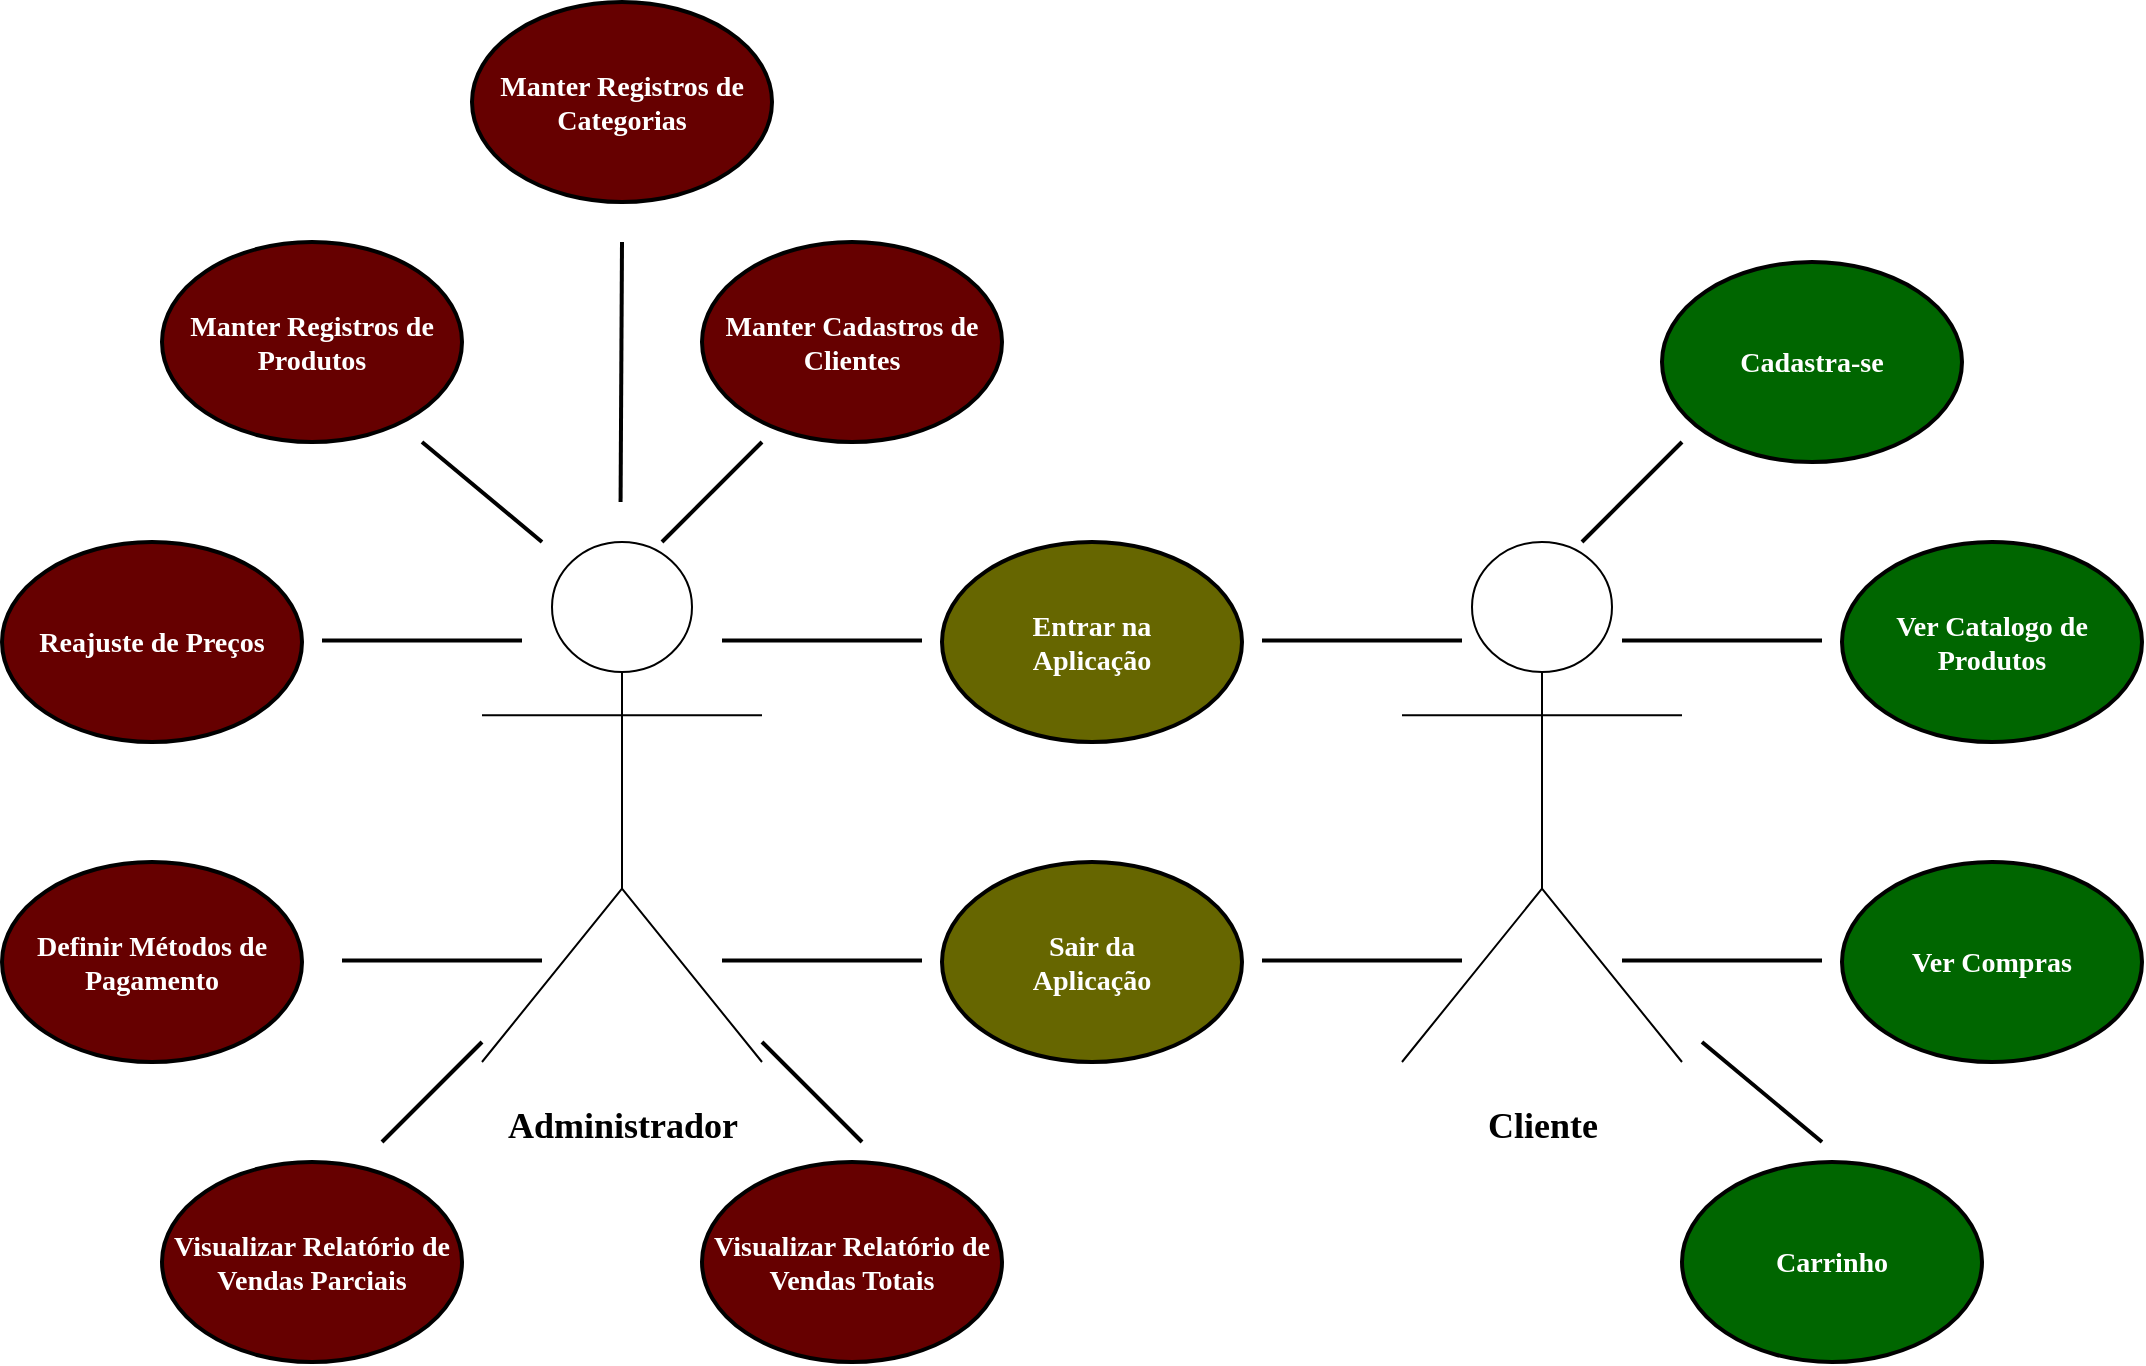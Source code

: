 <mxfile version="26.0.10">
  <diagram name="Página-1" id="1nDQp7tsxFsnxolAf3Ik">
    <mxGraphModel dx="2294" dy="1949" grid="1" gridSize="10" guides="1" tooltips="1" connect="1" arrows="1" fold="1" page="1" pageScale="1" pageWidth="827" pageHeight="1169" math="0" shadow="0">
      <root>
        <mxCell id="0" />
        <mxCell id="1" parent="0" />
        <mxCell id="1qVYXdqbrRdGlsdLRYkd-1" value="&lt;h2&gt;&lt;font face=&quot;Verdana&quot;&gt;Cliente&lt;/font&gt;&lt;/h2&gt;" style="shape=umlActor;verticalLabelPosition=bottom;verticalAlign=top;html=1;" vertex="1" parent="1">
          <mxGeometry x="590" y="150" width="140" height="260" as="geometry" />
        </mxCell>
        <mxCell id="1qVYXdqbrRdGlsdLRYkd-4" value="&lt;h2&gt;&lt;font face=&quot;Verdana&quot;&gt;Administrador&lt;/font&gt;&lt;/h2&gt;" style="shape=umlActor;verticalLabelPosition=bottom;verticalAlign=top;html=1;" vertex="1" parent="1">
          <mxGeometry x="130" y="150" width="140" height="260" as="geometry" />
        </mxCell>
        <mxCell id="1qVYXdqbrRdGlsdLRYkd-5" value="&lt;h3&gt;&lt;span&gt;&lt;font style=&quot;color: rgb(255, 255, 255);&quot;&gt;&lt;font style=&quot;&quot;&gt;Entrar na&lt;br&gt;&lt;/font&gt;&lt;/font&gt;&lt;/span&gt;&lt;span&gt;&lt;font style=&quot;color: rgb(255, 255, 255);&quot;&gt;&lt;font style=&quot;&quot;&gt;Aplicação&lt;/font&gt;&lt;/font&gt;&lt;/span&gt;&lt;/h3&gt;" style="strokeWidth=2;html=1;shape=mxgraph.flowchart.start_1;whiteSpace=wrap;fillColor=#666600;strokeColor=default;fontFamily=Verdana;" vertex="1" parent="1">
          <mxGeometry x="360" y="150" width="150" height="100" as="geometry" />
        </mxCell>
        <mxCell id="1qVYXdqbrRdGlsdLRYkd-7" value="&lt;h3&gt;&lt;font style=&quot;color: rgb(255, 255, 255);&quot;&gt;&lt;font&gt;Sair da&lt;br&gt;&lt;/font&gt;&lt;/font&gt;&lt;font style=&quot;color: rgb(255, 255, 255);&quot;&gt;&lt;font&gt;Aplicação&lt;/font&gt;&lt;/font&gt;&lt;/h3&gt;" style="strokeWidth=2;html=1;shape=mxgraph.flowchart.start_1;whiteSpace=wrap;fillColor=#666600;strokeColor=default;fontFamily=Verdana;" vertex="1" parent="1">
          <mxGeometry x="360" y="310" width="150" height="100" as="geometry" />
        </mxCell>
        <mxCell id="1qVYXdqbrRdGlsdLRYkd-9" value="&lt;h3&gt;&lt;font color=&quot;#ffffff&quot;&gt;Cadastra-se&lt;/font&gt;&lt;/h3&gt;" style="strokeWidth=2;html=1;shape=mxgraph.flowchart.start_1;whiteSpace=wrap;fillColor=#006600;strokeColor=default;fontFamily=Verdana;" vertex="1" parent="1">
          <mxGeometry x="720" y="10" width="150" height="100" as="geometry" />
        </mxCell>
        <mxCell id="1qVYXdqbrRdGlsdLRYkd-10" value="&lt;h3&gt;&lt;font color=&quot;#ffffff&quot;&gt;Ver Catalogo de Produtos&lt;/font&gt;&lt;/h3&gt;" style="strokeWidth=2;html=1;shape=mxgraph.flowchart.start_1;whiteSpace=wrap;fillColor=#006600;strokeColor=default;fontFamily=Verdana;" vertex="1" parent="1">
          <mxGeometry x="810" y="150" width="150" height="100" as="geometry" />
        </mxCell>
        <mxCell id="1qVYXdqbrRdGlsdLRYkd-11" value="&lt;h3&gt;&lt;font color=&quot;#ffffff&quot;&gt;Ver Compras&lt;/font&gt;&lt;/h3&gt;" style="strokeWidth=2;html=1;shape=mxgraph.flowchart.start_1;whiteSpace=wrap;fillColor=#006600;strokeColor=default;fontFamily=Verdana;" vertex="1" parent="1">
          <mxGeometry x="810" y="310" width="150" height="100" as="geometry" />
        </mxCell>
        <mxCell id="1qVYXdqbrRdGlsdLRYkd-12" value="&lt;h3&gt;&lt;font color=&quot;#ffffff&quot;&gt;Carrinho&lt;/font&gt;&lt;/h3&gt;" style="strokeWidth=2;html=1;shape=mxgraph.flowchart.start_1;whiteSpace=wrap;fillColor=#006600;strokeColor=default;fontFamily=Verdana;" vertex="1" parent="1">
          <mxGeometry x="730" y="460" width="150" height="100" as="geometry" />
        </mxCell>
        <mxCell id="1qVYXdqbrRdGlsdLRYkd-15" value="&lt;h3&gt;&lt;font color=&quot;#ffffff&quot;&gt;Manter Registros de Categorias&lt;/font&gt;&lt;/h3&gt;" style="strokeWidth=2;html=1;shape=mxgraph.flowchart.start_1;whiteSpace=wrap;fillColor=#660000;strokeColor=default;fontFamily=Verdana;" vertex="1" parent="1">
          <mxGeometry x="125" y="-120" width="150" height="100" as="geometry" />
        </mxCell>
        <mxCell id="1qVYXdqbrRdGlsdLRYkd-16" value="&lt;h3&gt;&lt;font color=&quot;#ffffff&quot;&gt;Manter Cadastros de Clientes&lt;/font&gt;&lt;/h3&gt;" style="strokeWidth=2;html=1;shape=mxgraph.flowchart.start_1;whiteSpace=wrap;fillColor=#660000;strokeColor=default;fontFamily=Verdana;" vertex="1" parent="1">
          <mxGeometry x="240" width="150" height="100" as="geometry" />
        </mxCell>
        <mxCell id="1qVYXdqbrRdGlsdLRYkd-17" value="&lt;h3&gt;&lt;font color=&quot;#ffffff&quot;&gt;Manter Registros de Produtos&lt;/font&gt;&lt;/h3&gt;" style="strokeWidth=2;html=1;shape=mxgraph.flowchart.start_1;whiteSpace=wrap;fillColor=#660000;strokeColor=default;fontFamily=Verdana;" vertex="1" parent="1">
          <mxGeometry x="-30" width="150" height="100" as="geometry" />
        </mxCell>
        <mxCell id="1qVYXdqbrRdGlsdLRYkd-18" value="&lt;h3&gt;&lt;font color=&quot;#ffffff&quot;&gt;Visualizar Relatório de Vendas Parciais&lt;/font&gt;&lt;/h3&gt;" style="strokeWidth=2;html=1;shape=mxgraph.flowchart.start_1;whiteSpace=wrap;fillColor=#660000;strokeColor=default;fontFamily=Verdana;" vertex="1" parent="1">
          <mxGeometry x="-30" y="460" width="150" height="100" as="geometry" />
        </mxCell>
        <mxCell id="1qVYXdqbrRdGlsdLRYkd-19" value="&lt;h3&gt;&lt;font color=&quot;#ffffff&quot;&gt;Visualizar Relatório de Vendas Totais&lt;/font&gt;&lt;/h3&gt;" style="strokeWidth=2;html=1;shape=mxgraph.flowchart.start_1;whiteSpace=wrap;fillColor=#660000;strokeColor=default;fontFamily=Verdana;" vertex="1" parent="1">
          <mxGeometry x="240" y="460" width="150" height="100" as="geometry" />
        </mxCell>
        <mxCell id="1qVYXdqbrRdGlsdLRYkd-41" value="" style="endArrow=none;html=1;rounded=0;strokeWidth=2;" edge="1" parent="1">
          <mxGeometry width="50" height="50" relative="1" as="geometry">
            <mxPoint x="220" y="150" as="sourcePoint" />
            <mxPoint x="270" y="100" as="targetPoint" />
          </mxGeometry>
        </mxCell>
        <mxCell id="1qVYXdqbrRdGlsdLRYkd-43" value="" style="endArrow=none;html=1;rounded=0;strokeWidth=2;" edge="1" parent="1">
          <mxGeometry width="50" height="50" relative="1" as="geometry">
            <mxPoint x="160" y="150" as="sourcePoint" />
            <mxPoint x="100" y="100" as="targetPoint" />
          </mxGeometry>
        </mxCell>
        <mxCell id="1qVYXdqbrRdGlsdLRYkd-45" value="" style="endArrow=none;html=1;rounded=0;strokeWidth=2;" edge="1" parent="1">
          <mxGeometry width="50" height="50" relative="1" as="geometry">
            <mxPoint x="50" y="199.29" as="sourcePoint" />
            <mxPoint x="150" y="199.29" as="targetPoint" />
          </mxGeometry>
        </mxCell>
        <mxCell id="1qVYXdqbrRdGlsdLRYkd-46" value="" style="endArrow=none;html=1;rounded=0;strokeWidth=2;" edge="1" parent="1">
          <mxGeometry width="50" height="50" relative="1" as="geometry">
            <mxPoint x="60" y="359.29" as="sourcePoint" />
            <mxPoint x="160" y="359.29" as="targetPoint" />
          </mxGeometry>
        </mxCell>
        <mxCell id="1qVYXdqbrRdGlsdLRYkd-48" value="" style="endArrow=none;html=1;rounded=0;strokeWidth=2;" edge="1" parent="1">
          <mxGeometry width="50" height="50" relative="1" as="geometry">
            <mxPoint x="250" y="199.29" as="sourcePoint" />
            <mxPoint x="350" y="199.29" as="targetPoint" />
          </mxGeometry>
        </mxCell>
        <mxCell id="1qVYXdqbrRdGlsdLRYkd-49" value="" style="endArrow=none;html=1;rounded=0;strokeWidth=2;" edge="1" parent="1">
          <mxGeometry width="50" height="50" relative="1" as="geometry">
            <mxPoint x="250" y="359.29" as="sourcePoint" />
            <mxPoint x="350" y="359.29" as="targetPoint" />
          </mxGeometry>
        </mxCell>
        <mxCell id="1qVYXdqbrRdGlsdLRYkd-50" value="" style="endArrow=none;html=1;rounded=0;strokeWidth=2;" edge="1" parent="1">
          <mxGeometry width="50" height="50" relative="1" as="geometry">
            <mxPoint x="520" y="359.29" as="sourcePoint" />
            <mxPoint x="620" y="359.29" as="targetPoint" />
          </mxGeometry>
        </mxCell>
        <mxCell id="1qVYXdqbrRdGlsdLRYkd-51" value="" style="endArrow=none;html=1;rounded=0;strokeWidth=2;" edge="1" parent="1">
          <mxGeometry width="50" height="50" relative="1" as="geometry">
            <mxPoint x="520" y="199.29" as="sourcePoint" />
            <mxPoint x="620" y="199.29" as="targetPoint" />
          </mxGeometry>
        </mxCell>
        <mxCell id="1qVYXdqbrRdGlsdLRYkd-52" value="" style="endArrow=none;html=1;rounded=0;strokeWidth=2;" edge="1" parent="1">
          <mxGeometry width="50" height="50" relative="1" as="geometry">
            <mxPoint x="700" y="199.29" as="sourcePoint" />
            <mxPoint x="800" y="199.29" as="targetPoint" />
          </mxGeometry>
        </mxCell>
        <mxCell id="1qVYXdqbrRdGlsdLRYkd-53" value="" style="endArrow=none;html=1;rounded=0;strokeWidth=2;" edge="1" parent="1">
          <mxGeometry width="50" height="50" relative="1" as="geometry">
            <mxPoint x="700" y="359.29" as="sourcePoint" />
            <mxPoint x="800" y="359.29" as="targetPoint" />
          </mxGeometry>
        </mxCell>
        <mxCell id="1qVYXdqbrRdGlsdLRYkd-54" value="" style="endArrow=none;html=1;rounded=0;strokeWidth=2;" edge="1" parent="1">
          <mxGeometry width="50" height="50" relative="1" as="geometry">
            <mxPoint x="800" y="450" as="sourcePoint" />
            <mxPoint x="740" y="400" as="targetPoint" />
          </mxGeometry>
        </mxCell>
        <mxCell id="1qVYXdqbrRdGlsdLRYkd-55" value="" style="endArrow=none;html=1;rounded=0;strokeWidth=2;" edge="1" parent="1">
          <mxGeometry width="50" height="50" relative="1" as="geometry">
            <mxPoint x="680" y="150" as="sourcePoint" />
            <mxPoint x="730" y="100" as="targetPoint" />
          </mxGeometry>
        </mxCell>
        <mxCell id="1qVYXdqbrRdGlsdLRYkd-56" value="&lt;h3&gt;&lt;font color=&quot;#ffffff&quot;&gt;Definir Métodos de Pagamento&lt;/font&gt;&lt;/h3&gt;" style="strokeWidth=2;html=1;shape=mxgraph.flowchart.start_1;whiteSpace=wrap;fillColor=#660000;strokeColor=default;fontFamily=Verdana;" vertex="1" parent="1">
          <mxGeometry x="-110" y="310" width="150" height="100" as="geometry" />
        </mxCell>
        <mxCell id="1qVYXdqbrRdGlsdLRYkd-58" value="" style="endArrow=none;html=1;rounded=0;strokeWidth=2;" edge="1" parent="1">
          <mxGeometry width="50" height="50" relative="1" as="geometry">
            <mxPoint x="80" y="450" as="sourcePoint" />
            <mxPoint x="130" y="400" as="targetPoint" />
          </mxGeometry>
        </mxCell>
        <mxCell id="1qVYXdqbrRdGlsdLRYkd-59" value="&lt;h3&gt;&lt;font color=&quot;#ffffff&quot;&gt;Reajuste de Preços&lt;/font&gt;&lt;/h3&gt;" style="strokeWidth=2;html=1;shape=mxgraph.flowchart.start_1;whiteSpace=wrap;fillColor=#660000;strokeColor=default;fontFamily=Verdana;" vertex="1" parent="1">
          <mxGeometry x="-110" y="150" width="150" height="100" as="geometry" />
        </mxCell>
        <mxCell id="1qVYXdqbrRdGlsdLRYkd-61" value="" style="endArrow=none;html=1;rounded=0;strokeWidth=2;" edge="1" parent="1">
          <mxGeometry width="50" height="50" relative="1" as="geometry">
            <mxPoint x="199.29" y="130" as="sourcePoint" />
            <mxPoint x="200" as="targetPoint" />
          </mxGeometry>
        </mxCell>
        <mxCell id="1qVYXdqbrRdGlsdLRYkd-63" value="" style="endArrow=none;html=1;rounded=0;strokeWidth=2;" edge="1" parent="1">
          <mxGeometry width="50" height="50" relative="1" as="geometry">
            <mxPoint x="320" y="450" as="sourcePoint" />
            <mxPoint x="270" y="400" as="targetPoint" />
          </mxGeometry>
        </mxCell>
      </root>
    </mxGraphModel>
  </diagram>
</mxfile>
